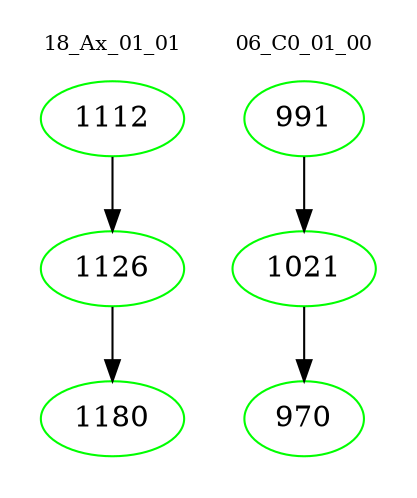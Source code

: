 digraph{
subgraph cluster_0 {
color = white
label = "18_Ax_01_01";
fontsize=10;
T0_1112 [label="1112", color="green"]
T0_1112 -> T0_1126 [color="black"]
T0_1126 [label="1126", color="green"]
T0_1126 -> T0_1180 [color="black"]
T0_1180 [label="1180", color="green"]
}
subgraph cluster_1 {
color = white
label = "06_C0_01_00";
fontsize=10;
T1_991 [label="991", color="green"]
T1_991 -> T1_1021 [color="black"]
T1_1021 [label="1021", color="green"]
T1_1021 -> T1_970 [color="black"]
T1_970 [label="970", color="green"]
}
}
